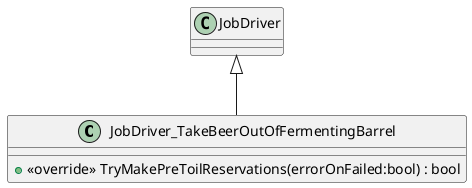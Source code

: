 @startuml
class JobDriver_TakeBeerOutOfFermentingBarrel {
    + <<override>> TryMakePreToilReservations(errorOnFailed:bool) : bool
}
JobDriver <|-- JobDriver_TakeBeerOutOfFermentingBarrel
@enduml
